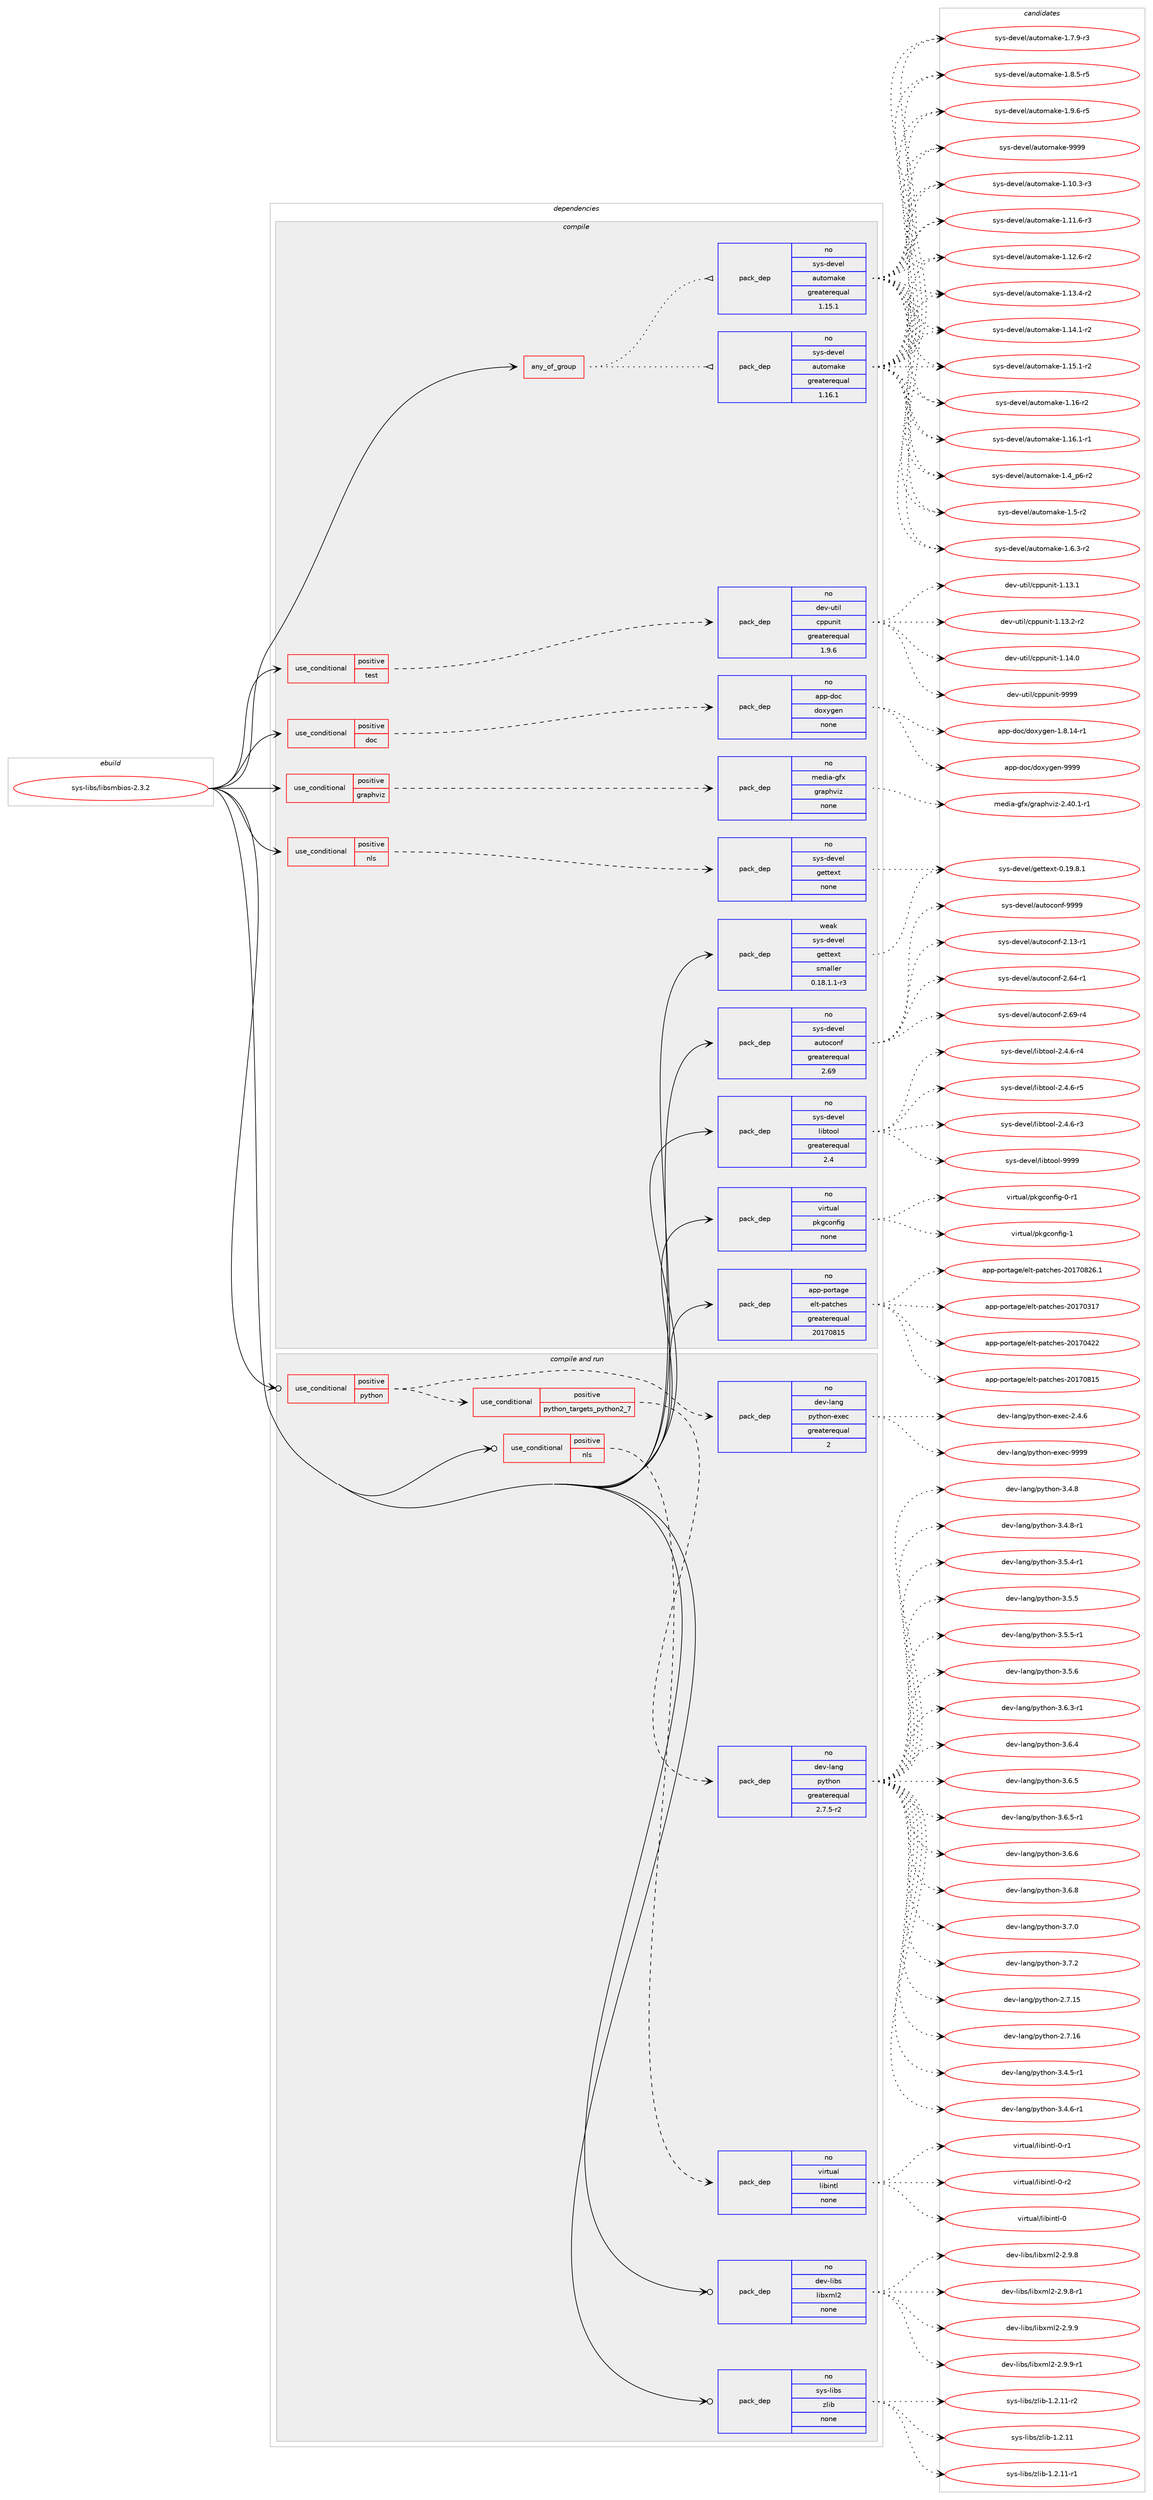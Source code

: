 digraph prolog {

# *************
# Graph options
# *************

newrank=true;
concentrate=true;
compound=true;
graph [rankdir=LR,fontname=Helvetica,fontsize=10,ranksep=1.5];#, ranksep=2.5, nodesep=0.2];
edge  [arrowhead=vee];
node  [fontname=Helvetica,fontsize=10];

# **********
# The ebuild
# **********

subgraph cluster_leftcol {
color=gray;
rank=same;
label=<<i>ebuild</i>>;
id [label="sys-libs/libsmbios-2.3.2", color=red, width=4, href="../sys-libs/libsmbios-2.3.2.svg"];
}

# ****************
# The dependencies
# ****************

subgraph cluster_midcol {
color=gray;
label=<<i>dependencies</i>>;
subgraph cluster_compile {
fillcolor="#eeeeee";
style=filled;
label=<<i>compile</i>>;
subgraph any27732 {
dependency1738807 [label=<<TABLE BORDER="0" CELLBORDER="1" CELLSPACING="0" CELLPADDING="4"><TR><TD CELLPADDING="10">any_of_group</TD></TR></TABLE>>, shape=none, color=red];subgraph pack1248021 {
dependency1738808 [label=<<TABLE BORDER="0" CELLBORDER="1" CELLSPACING="0" CELLPADDING="4" WIDTH="220"><TR><TD ROWSPAN="6" CELLPADDING="30">pack_dep</TD></TR><TR><TD WIDTH="110">no</TD></TR><TR><TD>sys-devel</TD></TR><TR><TD>automake</TD></TR><TR><TD>greaterequal</TD></TR><TR><TD>1.16.1</TD></TR></TABLE>>, shape=none, color=blue];
}
dependency1738807:e -> dependency1738808:w [weight=20,style="dotted",arrowhead="oinv"];
subgraph pack1248022 {
dependency1738809 [label=<<TABLE BORDER="0" CELLBORDER="1" CELLSPACING="0" CELLPADDING="4" WIDTH="220"><TR><TD ROWSPAN="6" CELLPADDING="30">pack_dep</TD></TR><TR><TD WIDTH="110">no</TD></TR><TR><TD>sys-devel</TD></TR><TR><TD>automake</TD></TR><TR><TD>greaterequal</TD></TR><TR><TD>1.15.1</TD></TR></TABLE>>, shape=none, color=blue];
}
dependency1738807:e -> dependency1738809:w [weight=20,style="dotted",arrowhead="oinv"];
}
id:e -> dependency1738807:w [weight=20,style="solid",arrowhead="vee"];
subgraph cond462090 {
dependency1738810 [label=<<TABLE BORDER="0" CELLBORDER="1" CELLSPACING="0" CELLPADDING="4"><TR><TD ROWSPAN="3" CELLPADDING="10">use_conditional</TD></TR><TR><TD>positive</TD></TR><TR><TD>doc</TD></TR></TABLE>>, shape=none, color=red];
subgraph pack1248023 {
dependency1738811 [label=<<TABLE BORDER="0" CELLBORDER="1" CELLSPACING="0" CELLPADDING="4" WIDTH="220"><TR><TD ROWSPAN="6" CELLPADDING="30">pack_dep</TD></TR><TR><TD WIDTH="110">no</TD></TR><TR><TD>app-doc</TD></TR><TR><TD>doxygen</TD></TR><TR><TD>none</TD></TR><TR><TD></TD></TR></TABLE>>, shape=none, color=blue];
}
dependency1738810:e -> dependency1738811:w [weight=20,style="dashed",arrowhead="vee"];
}
id:e -> dependency1738810:w [weight=20,style="solid",arrowhead="vee"];
subgraph cond462091 {
dependency1738812 [label=<<TABLE BORDER="0" CELLBORDER="1" CELLSPACING="0" CELLPADDING="4"><TR><TD ROWSPAN="3" CELLPADDING="10">use_conditional</TD></TR><TR><TD>positive</TD></TR><TR><TD>graphviz</TD></TR></TABLE>>, shape=none, color=red];
subgraph pack1248024 {
dependency1738813 [label=<<TABLE BORDER="0" CELLBORDER="1" CELLSPACING="0" CELLPADDING="4" WIDTH="220"><TR><TD ROWSPAN="6" CELLPADDING="30">pack_dep</TD></TR><TR><TD WIDTH="110">no</TD></TR><TR><TD>media-gfx</TD></TR><TR><TD>graphviz</TD></TR><TR><TD>none</TD></TR><TR><TD></TD></TR></TABLE>>, shape=none, color=blue];
}
dependency1738812:e -> dependency1738813:w [weight=20,style="dashed",arrowhead="vee"];
}
id:e -> dependency1738812:w [weight=20,style="solid",arrowhead="vee"];
subgraph cond462092 {
dependency1738814 [label=<<TABLE BORDER="0" CELLBORDER="1" CELLSPACING="0" CELLPADDING="4"><TR><TD ROWSPAN="3" CELLPADDING="10">use_conditional</TD></TR><TR><TD>positive</TD></TR><TR><TD>nls</TD></TR></TABLE>>, shape=none, color=red];
subgraph pack1248025 {
dependency1738815 [label=<<TABLE BORDER="0" CELLBORDER="1" CELLSPACING="0" CELLPADDING="4" WIDTH="220"><TR><TD ROWSPAN="6" CELLPADDING="30">pack_dep</TD></TR><TR><TD WIDTH="110">no</TD></TR><TR><TD>sys-devel</TD></TR><TR><TD>gettext</TD></TR><TR><TD>none</TD></TR><TR><TD></TD></TR></TABLE>>, shape=none, color=blue];
}
dependency1738814:e -> dependency1738815:w [weight=20,style="dashed",arrowhead="vee"];
}
id:e -> dependency1738814:w [weight=20,style="solid",arrowhead="vee"];
subgraph cond462093 {
dependency1738816 [label=<<TABLE BORDER="0" CELLBORDER="1" CELLSPACING="0" CELLPADDING="4"><TR><TD ROWSPAN="3" CELLPADDING="10">use_conditional</TD></TR><TR><TD>positive</TD></TR><TR><TD>test</TD></TR></TABLE>>, shape=none, color=red];
subgraph pack1248026 {
dependency1738817 [label=<<TABLE BORDER="0" CELLBORDER="1" CELLSPACING="0" CELLPADDING="4" WIDTH="220"><TR><TD ROWSPAN="6" CELLPADDING="30">pack_dep</TD></TR><TR><TD WIDTH="110">no</TD></TR><TR><TD>dev-util</TD></TR><TR><TD>cppunit</TD></TR><TR><TD>greaterequal</TD></TR><TR><TD>1.9.6</TD></TR></TABLE>>, shape=none, color=blue];
}
dependency1738816:e -> dependency1738817:w [weight=20,style="dashed",arrowhead="vee"];
}
id:e -> dependency1738816:w [weight=20,style="solid",arrowhead="vee"];
subgraph pack1248027 {
dependency1738818 [label=<<TABLE BORDER="0" CELLBORDER="1" CELLSPACING="0" CELLPADDING="4" WIDTH="220"><TR><TD ROWSPAN="6" CELLPADDING="30">pack_dep</TD></TR><TR><TD WIDTH="110">no</TD></TR><TR><TD>app-portage</TD></TR><TR><TD>elt-patches</TD></TR><TR><TD>greaterequal</TD></TR><TR><TD>20170815</TD></TR></TABLE>>, shape=none, color=blue];
}
id:e -> dependency1738818:w [weight=20,style="solid",arrowhead="vee"];
subgraph pack1248028 {
dependency1738819 [label=<<TABLE BORDER="0" CELLBORDER="1" CELLSPACING="0" CELLPADDING="4" WIDTH="220"><TR><TD ROWSPAN="6" CELLPADDING="30">pack_dep</TD></TR><TR><TD WIDTH="110">no</TD></TR><TR><TD>sys-devel</TD></TR><TR><TD>autoconf</TD></TR><TR><TD>greaterequal</TD></TR><TR><TD>2.69</TD></TR></TABLE>>, shape=none, color=blue];
}
id:e -> dependency1738819:w [weight=20,style="solid",arrowhead="vee"];
subgraph pack1248029 {
dependency1738820 [label=<<TABLE BORDER="0" CELLBORDER="1" CELLSPACING="0" CELLPADDING="4" WIDTH="220"><TR><TD ROWSPAN="6" CELLPADDING="30">pack_dep</TD></TR><TR><TD WIDTH="110">no</TD></TR><TR><TD>sys-devel</TD></TR><TR><TD>libtool</TD></TR><TR><TD>greaterequal</TD></TR><TR><TD>2.4</TD></TR></TABLE>>, shape=none, color=blue];
}
id:e -> dependency1738820:w [weight=20,style="solid",arrowhead="vee"];
subgraph pack1248030 {
dependency1738821 [label=<<TABLE BORDER="0" CELLBORDER="1" CELLSPACING="0" CELLPADDING="4" WIDTH="220"><TR><TD ROWSPAN="6" CELLPADDING="30">pack_dep</TD></TR><TR><TD WIDTH="110">no</TD></TR><TR><TD>virtual</TD></TR><TR><TD>pkgconfig</TD></TR><TR><TD>none</TD></TR><TR><TD></TD></TR></TABLE>>, shape=none, color=blue];
}
id:e -> dependency1738821:w [weight=20,style="solid",arrowhead="vee"];
subgraph pack1248031 {
dependency1738822 [label=<<TABLE BORDER="0" CELLBORDER="1" CELLSPACING="0" CELLPADDING="4" WIDTH="220"><TR><TD ROWSPAN="6" CELLPADDING="30">pack_dep</TD></TR><TR><TD WIDTH="110">weak</TD></TR><TR><TD>sys-devel</TD></TR><TR><TD>gettext</TD></TR><TR><TD>smaller</TD></TR><TR><TD>0.18.1.1-r3</TD></TR></TABLE>>, shape=none, color=blue];
}
id:e -> dependency1738822:w [weight=20,style="solid",arrowhead="vee"];
}
subgraph cluster_compileandrun {
fillcolor="#eeeeee";
style=filled;
label=<<i>compile and run</i>>;
subgraph cond462094 {
dependency1738823 [label=<<TABLE BORDER="0" CELLBORDER="1" CELLSPACING="0" CELLPADDING="4"><TR><TD ROWSPAN="3" CELLPADDING="10">use_conditional</TD></TR><TR><TD>positive</TD></TR><TR><TD>nls</TD></TR></TABLE>>, shape=none, color=red];
subgraph pack1248032 {
dependency1738824 [label=<<TABLE BORDER="0" CELLBORDER="1" CELLSPACING="0" CELLPADDING="4" WIDTH="220"><TR><TD ROWSPAN="6" CELLPADDING="30">pack_dep</TD></TR><TR><TD WIDTH="110">no</TD></TR><TR><TD>virtual</TD></TR><TR><TD>libintl</TD></TR><TR><TD>none</TD></TR><TR><TD></TD></TR></TABLE>>, shape=none, color=blue];
}
dependency1738823:e -> dependency1738824:w [weight=20,style="dashed",arrowhead="vee"];
}
id:e -> dependency1738823:w [weight=20,style="solid",arrowhead="odotvee"];
subgraph cond462095 {
dependency1738825 [label=<<TABLE BORDER="0" CELLBORDER="1" CELLSPACING="0" CELLPADDING="4"><TR><TD ROWSPAN="3" CELLPADDING="10">use_conditional</TD></TR><TR><TD>positive</TD></TR><TR><TD>python</TD></TR></TABLE>>, shape=none, color=red];
subgraph cond462096 {
dependency1738826 [label=<<TABLE BORDER="0" CELLBORDER="1" CELLSPACING="0" CELLPADDING="4"><TR><TD ROWSPAN="3" CELLPADDING="10">use_conditional</TD></TR><TR><TD>positive</TD></TR><TR><TD>python_targets_python2_7</TD></TR></TABLE>>, shape=none, color=red];
subgraph pack1248033 {
dependency1738827 [label=<<TABLE BORDER="0" CELLBORDER="1" CELLSPACING="0" CELLPADDING="4" WIDTH="220"><TR><TD ROWSPAN="6" CELLPADDING="30">pack_dep</TD></TR><TR><TD WIDTH="110">no</TD></TR><TR><TD>dev-lang</TD></TR><TR><TD>python</TD></TR><TR><TD>greaterequal</TD></TR><TR><TD>2.7.5-r2</TD></TR></TABLE>>, shape=none, color=blue];
}
dependency1738826:e -> dependency1738827:w [weight=20,style="dashed",arrowhead="vee"];
}
dependency1738825:e -> dependency1738826:w [weight=20,style="dashed",arrowhead="vee"];
subgraph pack1248034 {
dependency1738828 [label=<<TABLE BORDER="0" CELLBORDER="1" CELLSPACING="0" CELLPADDING="4" WIDTH="220"><TR><TD ROWSPAN="6" CELLPADDING="30">pack_dep</TD></TR><TR><TD WIDTH="110">no</TD></TR><TR><TD>dev-lang</TD></TR><TR><TD>python-exec</TD></TR><TR><TD>greaterequal</TD></TR><TR><TD>2</TD></TR></TABLE>>, shape=none, color=blue];
}
dependency1738825:e -> dependency1738828:w [weight=20,style="dashed",arrowhead="vee"];
}
id:e -> dependency1738825:w [weight=20,style="solid",arrowhead="odotvee"];
subgraph pack1248035 {
dependency1738829 [label=<<TABLE BORDER="0" CELLBORDER="1" CELLSPACING="0" CELLPADDING="4" WIDTH="220"><TR><TD ROWSPAN="6" CELLPADDING="30">pack_dep</TD></TR><TR><TD WIDTH="110">no</TD></TR><TR><TD>dev-libs</TD></TR><TR><TD>libxml2</TD></TR><TR><TD>none</TD></TR><TR><TD></TD></TR></TABLE>>, shape=none, color=blue];
}
id:e -> dependency1738829:w [weight=20,style="solid",arrowhead="odotvee"];
subgraph pack1248036 {
dependency1738830 [label=<<TABLE BORDER="0" CELLBORDER="1" CELLSPACING="0" CELLPADDING="4" WIDTH="220"><TR><TD ROWSPAN="6" CELLPADDING="30">pack_dep</TD></TR><TR><TD WIDTH="110">no</TD></TR><TR><TD>sys-libs</TD></TR><TR><TD>zlib</TD></TR><TR><TD>none</TD></TR><TR><TD></TD></TR></TABLE>>, shape=none, color=blue];
}
id:e -> dependency1738830:w [weight=20,style="solid",arrowhead="odotvee"];
}
subgraph cluster_run {
fillcolor="#eeeeee";
style=filled;
label=<<i>run</i>>;
}
}

# **************
# The candidates
# **************

subgraph cluster_choices {
rank=same;
color=gray;
label=<<i>candidates</i>>;

subgraph choice1248021 {
color=black;
nodesep=1;
choice11512111545100101118101108479711711611110997107101454946494846514511451 [label="sys-devel/automake-1.10.3-r3", color=red, width=4,href="../sys-devel/automake-1.10.3-r3.svg"];
choice11512111545100101118101108479711711611110997107101454946494946544511451 [label="sys-devel/automake-1.11.6-r3", color=red, width=4,href="../sys-devel/automake-1.11.6-r3.svg"];
choice11512111545100101118101108479711711611110997107101454946495046544511450 [label="sys-devel/automake-1.12.6-r2", color=red, width=4,href="../sys-devel/automake-1.12.6-r2.svg"];
choice11512111545100101118101108479711711611110997107101454946495146524511450 [label="sys-devel/automake-1.13.4-r2", color=red, width=4,href="../sys-devel/automake-1.13.4-r2.svg"];
choice11512111545100101118101108479711711611110997107101454946495246494511450 [label="sys-devel/automake-1.14.1-r2", color=red, width=4,href="../sys-devel/automake-1.14.1-r2.svg"];
choice11512111545100101118101108479711711611110997107101454946495346494511450 [label="sys-devel/automake-1.15.1-r2", color=red, width=4,href="../sys-devel/automake-1.15.1-r2.svg"];
choice1151211154510010111810110847971171161111099710710145494649544511450 [label="sys-devel/automake-1.16-r2", color=red, width=4,href="../sys-devel/automake-1.16-r2.svg"];
choice11512111545100101118101108479711711611110997107101454946495446494511449 [label="sys-devel/automake-1.16.1-r1", color=red, width=4,href="../sys-devel/automake-1.16.1-r1.svg"];
choice115121115451001011181011084797117116111109971071014549465295112544511450 [label="sys-devel/automake-1.4_p6-r2", color=red, width=4,href="../sys-devel/automake-1.4_p6-r2.svg"];
choice11512111545100101118101108479711711611110997107101454946534511450 [label="sys-devel/automake-1.5-r2", color=red, width=4,href="../sys-devel/automake-1.5-r2.svg"];
choice115121115451001011181011084797117116111109971071014549465446514511450 [label="sys-devel/automake-1.6.3-r2", color=red, width=4,href="../sys-devel/automake-1.6.3-r2.svg"];
choice115121115451001011181011084797117116111109971071014549465546574511451 [label="sys-devel/automake-1.7.9-r3", color=red, width=4,href="../sys-devel/automake-1.7.9-r3.svg"];
choice115121115451001011181011084797117116111109971071014549465646534511453 [label="sys-devel/automake-1.8.5-r5", color=red, width=4,href="../sys-devel/automake-1.8.5-r5.svg"];
choice115121115451001011181011084797117116111109971071014549465746544511453 [label="sys-devel/automake-1.9.6-r5", color=red, width=4,href="../sys-devel/automake-1.9.6-r5.svg"];
choice115121115451001011181011084797117116111109971071014557575757 [label="sys-devel/automake-9999", color=red, width=4,href="../sys-devel/automake-9999.svg"];
dependency1738808:e -> choice11512111545100101118101108479711711611110997107101454946494846514511451:w [style=dotted,weight="100"];
dependency1738808:e -> choice11512111545100101118101108479711711611110997107101454946494946544511451:w [style=dotted,weight="100"];
dependency1738808:e -> choice11512111545100101118101108479711711611110997107101454946495046544511450:w [style=dotted,weight="100"];
dependency1738808:e -> choice11512111545100101118101108479711711611110997107101454946495146524511450:w [style=dotted,weight="100"];
dependency1738808:e -> choice11512111545100101118101108479711711611110997107101454946495246494511450:w [style=dotted,weight="100"];
dependency1738808:e -> choice11512111545100101118101108479711711611110997107101454946495346494511450:w [style=dotted,weight="100"];
dependency1738808:e -> choice1151211154510010111810110847971171161111099710710145494649544511450:w [style=dotted,weight="100"];
dependency1738808:e -> choice11512111545100101118101108479711711611110997107101454946495446494511449:w [style=dotted,weight="100"];
dependency1738808:e -> choice115121115451001011181011084797117116111109971071014549465295112544511450:w [style=dotted,weight="100"];
dependency1738808:e -> choice11512111545100101118101108479711711611110997107101454946534511450:w [style=dotted,weight="100"];
dependency1738808:e -> choice115121115451001011181011084797117116111109971071014549465446514511450:w [style=dotted,weight="100"];
dependency1738808:e -> choice115121115451001011181011084797117116111109971071014549465546574511451:w [style=dotted,weight="100"];
dependency1738808:e -> choice115121115451001011181011084797117116111109971071014549465646534511453:w [style=dotted,weight="100"];
dependency1738808:e -> choice115121115451001011181011084797117116111109971071014549465746544511453:w [style=dotted,weight="100"];
dependency1738808:e -> choice115121115451001011181011084797117116111109971071014557575757:w [style=dotted,weight="100"];
}
subgraph choice1248022 {
color=black;
nodesep=1;
choice11512111545100101118101108479711711611110997107101454946494846514511451 [label="sys-devel/automake-1.10.3-r3", color=red, width=4,href="../sys-devel/automake-1.10.3-r3.svg"];
choice11512111545100101118101108479711711611110997107101454946494946544511451 [label="sys-devel/automake-1.11.6-r3", color=red, width=4,href="../sys-devel/automake-1.11.6-r3.svg"];
choice11512111545100101118101108479711711611110997107101454946495046544511450 [label="sys-devel/automake-1.12.6-r2", color=red, width=4,href="../sys-devel/automake-1.12.6-r2.svg"];
choice11512111545100101118101108479711711611110997107101454946495146524511450 [label="sys-devel/automake-1.13.4-r2", color=red, width=4,href="../sys-devel/automake-1.13.4-r2.svg"];
choice11512111545100101118101108479711711611110997107101454946495246494511450 [label="sys-devel/automake-1.14.1-r2", color=red, width=4,href="../sys-devel/automake-1.14.1-r2.svg"];
choice11512111545100101118101108479711711611110997107101454946495346494511450 [label="sys-devel/automake-1.15.1-r2", color=red, width=4,href="../sys-devel/automake-1.15.1-r2.svg"];
choice1151211154510010111810110847971171161111099710710145494649544511450 [label="sys-devel/automake-1.16-r2", color=red, width=4,href="../sys-devel/automake-1.16-r2.svg"];
choice11512111545100101118101108479711711611110997107101454946495446494511449 [label="sys-devel/automake-1.16.1-r1", color=red, width=4,href="../sys-devel/automake-1.16.1-r1.svg"];
choice115121115451001011181011084797117116111109971071014549465295112544511450 [label="sys-devel/automake-1.4_p6-r2", color=red, width=4,href="../sys-devel/automake-1.4_p6-r2.svg"];
choice11512111545100101118101108479711711611110997107101454946534511450 [label="sys-devel/automake-1.5-r2", color=red, width=4,href="../sys-devel/automake-1.5-r2.svg"];
choice115121115451001011181011084797117116111109971071014549465446514511450 [label="sys-devel/automake-1.6.3-r2", color=red, width=4,href="../sys-devel/automake-1.6.3-r2.svg"];
choice115121115451001011181011084797117116111109971071014549465546574511451 [label="sys-devel/automake-1.7.9-r3", color=red, width=4,href="../sys-devel/automake-1.7.9-r3.svg"];
choice115121115451001011181011084797117116111109971071014549465646534511453 [label="sys-devel/automake-1.8.5-r5", color=red, width=4,href="../sys-devel/automake-1.8.5-r5.svg"];
choice115121115451001011181011084797117116111109971071014549465746544511453 [label="sys-devel/automake-1.9.6-r5", color=red, width=4,href="../sys-devel/automake-1.9.6-r5.svg"];
choice115121115451001011181011084797117116111109971071014557575757 [label="sys-devel/automake-9999", color=red, width=4,href="../sys-devel/automake-9999.svg"];
dependency1738809:e -> choice11512111545100101118101108479711711611110997107101454946494846514511451:w [style=dotted,weight="100"];
dependency1738809:e -> choice11512111545100101118101108479711711611110997107101454946494946544511451:w [style=dotted,weight="100"];
dependency1738809:e -> choice11512111545100101118101108479711711611110997107101454946495046544511450:w [style=dotted,weight="100"];
dependency1738809:e -> choice11512111545100101118101108479711711611110997107101454946495146524511450:w [style=dotted,weight="100"];
dependency1738809:e -> choice11512111545100101118101108479711711611110997107101454946495246494511450:w [style=dotted,weight="100"];
dependency1738809:e -> choice11512111545100101118101108479711711611110997107101454946495346494511450:w [style=dotted,weight="100"];
dependency1738809:e -> choice1151211154510010111810110847971171161111099710710145494649544511450:w [style=dotted,weight="100"];
dependency1738809:e -> choice11512111545100101118101108479711711611110997107101454946495446494511449:w [style=dotted,weight="100"];
dependency1738809:e -> choice115121115451001011181011084797117116111109971071014549465295112544511450:w [style=dotted,weight="100"];
dependency1738809:e -> choice11512111545100101118101108479711711611110997107101454946534511450:w [style=dotted,weight="100"];
dependency1738809:e -> choice115121115451001011181011084797117116111109971071014549465446514511450:w [style=dotted,weight="100"];
dependency1738809:e -> choice115121115451001011181011084797117116111109971071014549465546574511451:w [style=dotted,weight="100"];
dependency1738809:e -> choice115121115451001011181011084797117116111109971071014549465646534511453:w [style=dotted,weight="100"];
dependency1738809:e -> choice115121115451001011181011084797117116111109971071014549465746544511453:w [style=dotted,weight="100"];
dependency1738809:e -> choice115121115451001011181011084797117116111109971071014557575757:w [style=dotted,weight="100"];
}
subgraph choice1248023 {
color=black;
nodesep=1;
choice97112112451001119947100111120121103101110454946564649524511449 [label="app-doc/doxygen-1.8.14-r1", color=red, width=4,href="../app-doc/doxygen-1.8.14-r1.svg"];
choice971121124510011199471001111201211031011104557575757 [label="app-doc/doxygen-9999", color=red, width=4,href="../app-doc/doxygen-9999.svg"];
dependency1738811:e -> choice97112112451001119947100111120121103101110454946564649524511449:w [style=dotted,weight="100"];
dependency1738811:e -> choice971121124510011199471001111201211031011104557575757:w [style=dotted,weight="100"];
}
subgraph choice1248024 {
color=black;
nodesep=1;
choice10910110010597451031021204710311497112104118105122455046524846494511449 [label="media-gfx/graphviz-2.40.1-r1", color=red, width=4,href="../media-gfx/graphviz-2.40.1-r1.svg"];
dependency1738813:e -> choice10910110010597451031021204710311497112104118105122455046524846494511449:w [style=dotted,weight="100"];
}
subgraph choice1248025 {
color=black;
nodesep=1;
choice1151211154510010111810110847103101116116101120116454846495746564649 [label="sys-devel/gettext-0.19.8.1", color=red, width=4,href="../sys-devel/gettext-0.19.8.1.svg"];
dependency1738815:e -> choice1151211154510010111810110847103101116116101120116454846495746564649:w [style=dotted,weight="100"];
}
subgraph choice1248026 {
color=black;
nodesep=1;
choice10010111845117116105108479911211211711010511645494649514649 [label="dev-util/cppunit-1.13.1", color=red, width=4,href="../dev-util/cppunit-1.13.1.svg"];
choice100101118451171161051084799112112117110105116454946495146504511450 [label="dev-util/cppunit-1.13.2-r2", color=red, width=4,href="../dev-util/cppunit-1.13.2-r2.svg"];
choice10010111845117116105108479911211211711010511645494649524648 [label="dev-util/cppunit-1.14.0", color=red, width=4,href="../dev-util/cppunit-1.14.0.svg"];
choice1001011184511711610510847991121121171101051164557575757 [label="dev-util/cppunit-9999", color=red, width=4,href="../dev-util/cppunit-9999.svg"];
dependency1738817:e -> choice10010111845117116105108479911211211711010511645494649514649:w [style=dotted,weight="100"];
dependency1738817:e -> choice100101118451171161051084799112112117110105116454946495146504511450:w [style=dotted,weight="100"];
dependency1738817:e -> choice10010111845117116105108479911211211711010511645494649524648:w [style=dotted,weight="100"];
dependency1738817:e -> choice1001011184511711610510847991121121171101051164557575757:w [style=dotted,weight="100"];
}
subgraph choice1248027 {
color=black;
nodesep=1;
choice97112112451121111141169710310147101108116451129711699104101115455048495548514955 [label="app-portage/elt-patches-20170317", color=red, width=4,href="../app-portage/elt-patches-20170317.svg"];
choice97112112451121111141169710310147101108116451129711699104101115455048495548525050 [label="app-portage/elt-patches-20170422", color=red, width=4,href="../app-portage/elt-patches-20170422.svg"];
choice97112112451121111141169710310147101108116451129711699104101115455048495548564953 [label="app-portage/elt-patches-20170815", color=red, width=4,href="../app-portage/elt-patches-20170815.svg"];
choice971121124511211111411697103101471011081164511297116991041011154550484955485650544649 [label="app-portage/elt-patches-20170826.1", color=red, width=4,href="../app-portage/elt-patches-20170826.1.svg"];
dependency1738818:e -> choice97112112451121111141169710310147101108116451129711699104101115455048495548514955:w [style=dotted,weight="100"];
dependency1738818:e -> choice97112112451121111141169710310147101108116451129711699104101115455048495548525050:w [style=dotted,weight="100"];
dependency1738818:e -> choice97112112451121111141169710310147101108116451129711699104101115455048495548564953:w [style=dotted,weight="100"];
dependency1738818:e -> choice971121124511211111411697103101471011081164511297116991041011154550484955485650544649:w [style=dotted,weight="100"];
}
subgraph choice1248028 {
color=black;
nodesep=1;
choice1151211154510010111810110847971171161119911111010245504649514511449 [label="sys-devel/autoconf-2.13-r1", color=red, width=4,href="../sys-devel/autoconf-2.13-r1.svg"];
choice1151211154510010111810110847971171161119911111010245504654524511449 [label="sys-devel/autoconf-2.64-r1", color=red, width=4,href="../sys-devel/autoconf-2.64-r1.svg"];
choice1151211154510010111810110847971171161119911111010245504654574511452 [label="sys-devel/autoconf-2.69-r4", color=red, width=4,href="../sys-devel/autoconf-2.69-r4.svg"];
choice115121115451001011181011084797117116111991111101024557575757 [label="sys-devel/autoconf-9999", color=red, width=4,href="../sys-devel/autoconf-9999.svg"];
dependency1738819:e -> choice1151211154510010111810110847971171161119911111010245504649514511449:w [style=dotted,weight="100"];
dependency1738819:e -> choice1151211154510010111810110847971171161119911111010245504654524511449:w [style=dotted,weight="100"];
dependency1738819:e -> choice1151211154510010111810110847971171161119911111010245504654574511452:w [style=dotted,weight="100"];
dependency1738819:e -> choice115121115451001011181011084797117116111991111101024557575757:w [style=dotted,weight="100"];
}
subgraph choice1248029 {
color=black;
nodesep=1;
choice1151211154510010111810110847108105981161111111084550465246544511451 [label="sys-devel/libtool-2.4.6-r3", color=red, width=4,href="../sys-devel/libtool-2.4.6-r3.svg"];
choice1151211154510010111810110847108105981161111111084550465246544511452 [label="sys-devel/libtool-2.4.6-r4", color=red, width=4,href="../sys-devel/libtool-2.4.6-r4.svg"];
choice1151211154510010111810110847108105981161111111084550465246544511453 [label="sys-devel/libtool-2.4.6-r5", color=red, width=4,href="../sys-devel/libtool-2.4.6-r5.svg"];
choice1151211154510010111810110847108105981161111111084557575757 [label="sys-devel/libtool-9999", color=red, width=4,href="../sys-devel/libtool-9999.svg"];
dependency1738820:e -> choice1151211154510010111810110847108105981161111111084550465246544511451:w [style=dotted,weight="100"];
dependency1738820:e -> choice1151211154510010111810110847108105981161111111084550465246544511452:w [style=dotted,weight="100"];
dependency1738820:e -> choice1151211154510010111810110847108105981161111111084550465246544511453:w [style=dotted,weight="100"];
dependency1738820:e -> choice1151211154510010111810110847108105981161111111084557575757:w [style=dotted,weight="100"];
}
subgraph choice1248030 {
color=black;
nodesep=1;
choice11810511411611797108471121071039911111010210510345484511449 [label="virtual/pkgconfig-0-r1", color=red, width=4,href="../virtual/pkgconfig-0-r1.svg"];
choice1181051141161179710847112107103991111101021051034549 [label="virtual/pkgconfig-1", color=red, width=4,href="../virtual/pkgconfig-1.svg"];
dependency1738821:e -> choice11810511411611797108471121071039911111010210510345484511449:w [style=dotted,weight="100"];
dependency1738821:e -> choice1181051141161179710847112107103991111101021051034549:w [style=dotted,weight="100"];
}
subgraph choice1248031 {
color=black;
nodesep=1;
choice1151211154510010111810110847103101116116101120116454846495746564649 [label="sys-devel/gettext-0.19.8.1", color=red, width=4,href="../sys-devel/gettext-0.19.8.1.svg"];
dependency1738822:e -> choice1151211154510010111810110847103101116116101120116454846495746564649:w [style=dotted,weight="100"];
}
subgraph choice1248032 {
color=black;
nodesep=1;
choice1181051141161179710847108105981051101161084548 [label="virtual/libintl-0", color=red, width=4,href="../virtual/libintl-0.svg"];
choice11810511411611797108471081059810511011610845484511449 [label="virtual/libintl-0-r1", color=red, width=4,href="../virtual/libintl-0-r1.svg"];
choice11810511411611797108471081059810511011610845484511450 [label="virtual/libintl-0-r2", color=red, width=4,href="../virtual/libintl-0-r2.svg"];
dependency1738824:e -> choice1181051141161179710847108105981051101161084548:w [style=dotted,weight="100"];
dependency1738824:e -> choice11810511411611797108471081059810511011610845484511449:w [style=dotted,weight="100"];
dependency1738824:e -> choice11810511411611797108471081059810511011610845484511450:w [style=dotted,weight="100"];
}
subgraph choice1248033 {
color=black;
nodesep=1;
choice10010111845108971101034711212111610411111045504655464953 [label="dev-lang/python-2.7.15", color=red, width=4,href="../dev-lang/python-2.7.15.svg"];
choice10010111845108971101034711212111610411111045504655464954 [label="dev-lang/python-2.7.16", color=red, width=4,href="../dev-lang/python-2.7.16.svg"];
choice1001011184510897110103471121211161041111104551465246534511449 [label="dev-lang/python-3.4.5-r1", color=red, width=4,href="../dev-lang/python-3.4.5-r1.svg"];
choice1001011184510897110103471121211161041111104551465246544511449 [label="dev-lang/python-3.4.6-r1", color=red, width=4,href="../dev-lang/python-3.4.6-r1.svg"];
choice100101118451089711010347112121116104111110455146524656 [label="dev-lang/python-3.4.8", color=red, width=4,href="../dev-lang/python-3.4.8.svg"];
choice1001011184510897110103471121211161041111104551465246564511449 [label="dev-lang/python-3.4.8-r1", color=red, width=4,href="../dev-lang/python-3.4.8-r1.svg"];
choice1001011184510897110103471121211161041111104551465346524511449 [label="dev-lang/python-3.5.4-r1", color=red, width=4,href="../dev-lang/python-3.5.4-r1.svg"];
choice100101118451089711010347112121116104111110455146534653 [label="dev-lang/python-3.5.5", color=red, width=4,href="../dev-lang/python-3.5.5.svg"];
choice1001011184510897110103471121211161041111104551465346534511449 [label="dev-lang/python-3.5.5-r1", color=red, width=4,href="../dev-lang/python-3.5.5-r1.svg"];
choice100101118451089711010347112121116104111110455146534654 [label="dev-lang/python-3.5.6", color=red, width=4,href="../dev-lang/python-3.5.6.svg"];
choice1001011184510897110103471121211161041111104551465446514511449 [label="dev-lang/python-3.6.3-r1", color=red, width=4,href="../dev-lang/python-3.6.3-r1.svg"];
choice100101118451089711010347112121116104111110455146544652 [label="dev-lang/python-3.6.4", color=red, width=4,href="../dev-lang/python-3.6.4.svg"];
choice100101118451089711010347112121116104111110455146544653 [label="dev-lang/python-3.6.5", color=red, width=4,href="../dev-lang/python-3.6.5.svg"];
choice1001011184510897110103471121211161041111104551465446534511449 [label="dev-lang/python-3.6.5-r1", color=red, width=4,href="../dev-lang/python-3.6.5-r1.svg"];
choice100101118451089711010347112121116104111110455146544654 [label="dev-lang/python-3.6.6", color=red, width=4,href="../dev-lang/python-3.6.6.svg"];
choice100101118451089711010347112121116104111110455146544656 [label="dev-lang/python-3.6.8", color=red, width=4,href="../dev-lang/python-3.6.8.svg"];
choice100101118451089711010347112121116104111110455146554648 [label="dev-lang/python-3.7.0", color=red, width=4,href="../dev-lang/python-3.7.0.svg"];
choice100101118451089711010347112121116104111110455146554650 [label="dev-lang/python-3.7.2", color=red, width=4,href="../dev-lang/python-3.7.2.svg"];
dependency1738827:e -> choice10010111845108971101034711212111610411111045504655464953:w [style=dotted,weight="100"];
dependency1738827:e -> choice10010111845108971101034711212111610411111045504655464954:w [style=dotted,weight="100"];
dependency1738827:e -> choice1001011184510897110103471121211161041111104551465246534511449:w [style=dotted,weight="100"];
dependency1738827:e -> choice1001011184510897110103471121211161041111104551465246544511449:w [style=dotted,weight="100"];
dependency1738827:e -> choice100101118451089711010347112121116104111110455146524656:w [style=dotted,weight="100"];
dependency1738827:e -> choice1001011184510897110103471121211161041111104551465246564511449:w [style=dotted,weight="100"];
dependency1738827:e -> choice1001011184510897110103471121211161041111104551465346524511449:w [style=dotted,weight="100"];
dependency1738827:e -> choice100101118451089711010347112121116104111110455146534653:w [style=dotted,weight="100"];
dependency1738827:e -> choice1001011184510897110103471121211161041111104551465346534511449:w [style=dotted,weight="100"];
dependency1738827:e -> choice100101118451089711010347112121116104111110455146534654:w [style=dotted,weight="100"];
dependency1738827:e -> choice1001011184510897110103471121211161041111104551465446514511449:w [style=dotted,weight="100"];
dependency1738827:e -> choice100101118451089711010347112121116104111110455146544652:w [style=dotted,weight="100"];
dependency1738827:e -> choice100101118451089711010347112121116104111110455146544653:w [style=dotted,weight="100"];
dependency1738827:e -> choice1001011184510897110103471121211161041111104551465446534511449:w [style=dotted,weight="100"];
dependency1738827:e -> choice100101118451089711010347112121116104111110455146544654:w [style=dotted,weight="100"];
dependency1738827:e -> choice100101118451089711010347112121116104111110455146544656:w [style=dotted,weight="100"];
dependency1738827:e -> choice100101118451089711010347112121116104111110455146554648:w [style=dotted,weight="100"];
dependency1738827:e -> choice100101118451089711010347112121116104111110455146554650:w [style=dotted,weight="100"];
}
subgraph choice1248034 {
color=black;
nodesep=1;
choice1001011184510897110103471121211161041111104510112010199455046524654 [label="dev-lang/python-exec-2.4.6", color=red, width=4,href="../dev-lang/python-exec-2.4.6.svg"];
choice10010111845108971101034711212111610411111045101120101994557575757 [label="dev-lang/python-exec-9999", color=red, width=4,href="../dev-lang/python-exec-9999.svg"];
dependency1738828:e -> choice1001011184510897110103471121211161041111104510112010199455046524654:w [style=dotted,weight="100"];
dependency1738828:e -> choice10010111845108971101034711212111610411111045101120101994557575757:w [style=dotted,weight="100"];
}
subgraph choice1248035 {
color=black;
nodesep=1;
choice1001011184510810598115471081059812010910850455046574656 [label="dev-libs/libxml2-2.9.8", color=red, width=4,href="../dev-libs/libxml2-2.9.8.svg"];
choice10010111845108105981154710810598120109108504550465746564511449 [label="dev-libs/libxml2-2.9.8-r1", color=red, width=4,href="../dev-libs/libxml2-2.9.8-r1.svg"];
choice1001011184510810598115471081059812010910850455046574657 [label="dev-libs/libxml2-2.9.9", color=red, width=4,href="../dev-libs/libxml2-2.9.9.svg"];
choice10010111845108105981154710810598120109108504550465746574511449 [label="dev-libs/libxml2-2.9.9-r1", color=red, width=4,href="../dev-libs/libxml2-2.9.9-r1.svg"];
dependency1738829:e -> choice1001011184510810598115471081059812010910850455046574656:w [style=dotted,weight="100"];
dependency1738829:e -> choice10010111845108105981154710810598120109108504550465746564511449:w [style=dotted,weight="100"];
dependency1738829:e -> choice1001011184510810598115471081059812010910850455046574657:w [style=dotted,weight="100"];
dependency1738829:e -> choice10010111845108105981154710810598120109108504550465746574511449:w [style=dotted,weight="100"];
}
subgraph choice1248036 {
color=black;
nodesep=1;
choice1151211154510810598115471221081059845494650464949 [label="sys-libs/zlib-1.2.11", color=red, width=4,href="../sys-libs/zlib-1.2.11.svg"];
choice11512111545108105981154712210810598454946504649494511449 [label="sys-libs/zlib-1.2.11-r1", color=red, width=4,href="../sys-libs/zlib-1.2.11-r1.svg"];
choice11512111545108105981154712210810598454946504649494511450 [label="sys-libs/zlib-1.2.11-r2", color=red, width=4,href="../sys-libs/zlib-1.2.11-r2.svg"];
dependency1738830:e -> choice1151211154510810598115471221081059845494650464949:w [style=dotted,weight="100"];
dependency1738830:e -> choice11512111545108105981154712210810598454946504649494511449:w [style=dotted,weight="100"];
dependency1738830:e -> choice11512111545108105981154712210810598454946504649494511450:w [style=dotted,weight="100"];
}
}

}
